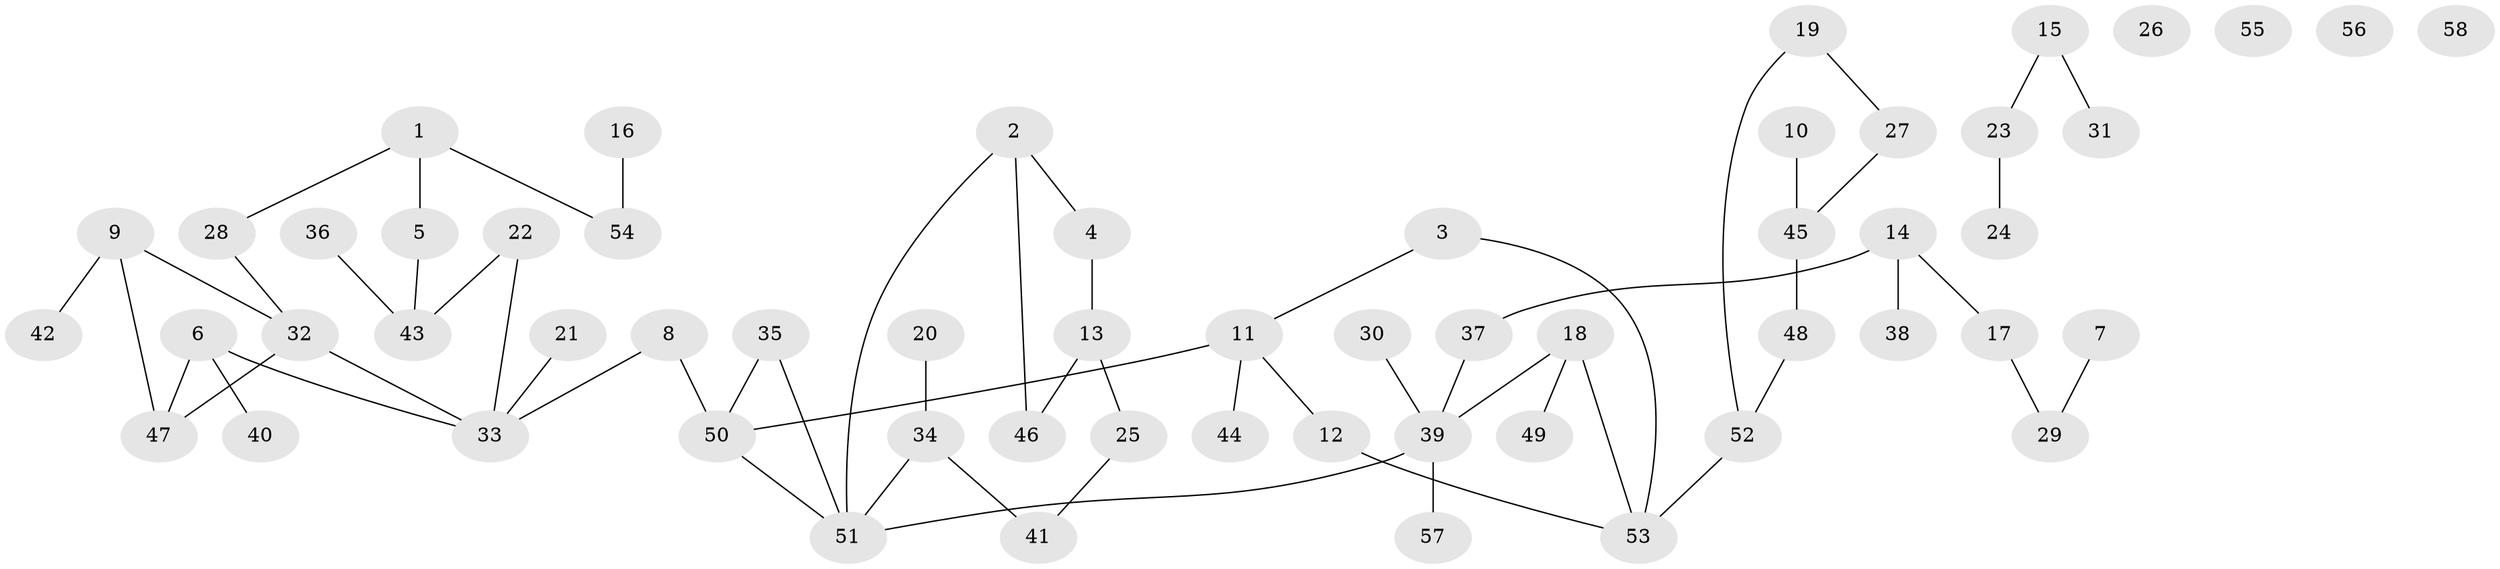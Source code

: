 // Generated by graph-tools (version 1.1) at 2025/00/03/09/25 03:00:52]
// undirected, 58 vertices, 61 edges
graph export_dot {
graph [start="1"]
  node [color=gray90,style=filled];
  1;
  2;
  3;
  4;
  5;
  6;
  7;
  8;
  9;
  10;
  11;
  12;
  13;
  14;
  15;
  16;
  17;
  18;
  19;
  20;
  21;
  22;
  23;
  24;
  25;
  26;
  27;
  28;
  29;
  30;
  31;
  32;
  33;
  34;
  35;
  36;
  37;
  38;
  39;
  40;
  41;
  42;
  43;
  44;
  45;
  46;
  47;
  48;
  49;
  50;
  51;
  52;
  53;
  54;
  55;
  56;
  57;
  58;
  1 -- 5;
  1 -- 28;
  1 -- 54;
  2 -- 4;
  2 -- 46;
  2 -- 51;
  3 -- 11;
  3 -- 53;
  4 -- 13;
  5 -- 43;
  6 -- 33;
  6 -- 40;
  6 -- 47;
  7 -- 29;
  8 -- 33;
  8 -- 50;
  9 -- 32;
  9 -- 42;
  9 -- 47;
  10 -- 45;
  11 -- 12;
  11 -- 44;
  11 -- 50;
  12 -- 53;
  13 -- 25;
  13 -- 46;
  14 -- 17;
  14 -- 37;
  14 -- 38;
  15 -- 23;
  15 -- 31;
  16 -- 54;
  17 -- 29;
  18 -- 39;
  18 -- 49;
  18 -- 53;
  19 -- 27;
  19 -- 52;
  20 -- 34;
  21 -- 33;
  22 -- 33;
  22 -- 43;
  23 -- 24;
  25 -- 41;
  27 -- 45;
  28 -- 32;
  30 -- 39;
  32 -- 33;
  32 -- 47;
  34 -- 41;
  34 -- 51;
  35 -- 50;
  35 -- 51;
  36 -- 43;
  37 -- 39;
  39 -- 51;
  39 -- 57;
  45 -- 48;
  48 -- 52;
  50 -- 51;
  52 -- 53;
}
